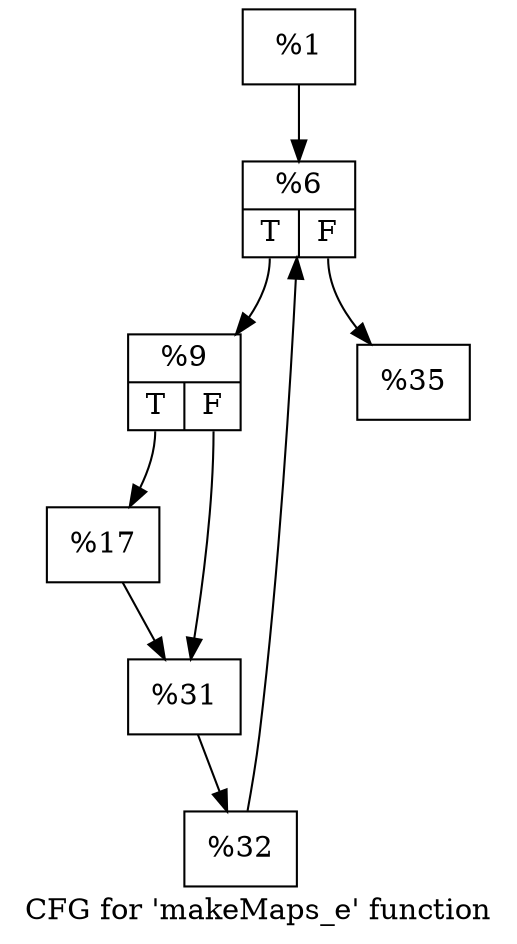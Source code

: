 digraph "CFG for 'makeMaps_e' function" {
	label="CFG for 'makeMaps_e' function";

	Node0x1a41e40 [shape=record,label="{%1}"];
	Node0x1a41e40 -> Node0x1a421c0;
	Node0x1a421c0 [shape=record,label="{%6|{<s0>T|<s1>F}}"];
	Node0x1a421c0:s0 -> Node0x1a41fd0;
	Node0x1a421c0:s1 -> Node0x1a423d0;
	Node0x1a41fd0 [shape=record,label="{%9|{<s0>T|<s1>F}}"];
	Node0x1a41fd0:s0 -> Node0x1a427e0;
	Node0x1a41fd0:s1 -> Node0x1a42830;
	Node0x1a427e0 [shape=record,label="{%17}"];
	Node0x1a427e0 -> Node0x1a42830;
	Node0x1a42830 [shape=record,label="{%31}"];
	Node0x1a42830 -> Node0x1a42fd0;
	Node0x1a42fd0 [shape=record,label="{%32}"];
	Node0x1a42fd0 -> Node0x1a421c0;
	Node0x1a423d0 [shape=record,label="{%35}"];
}
